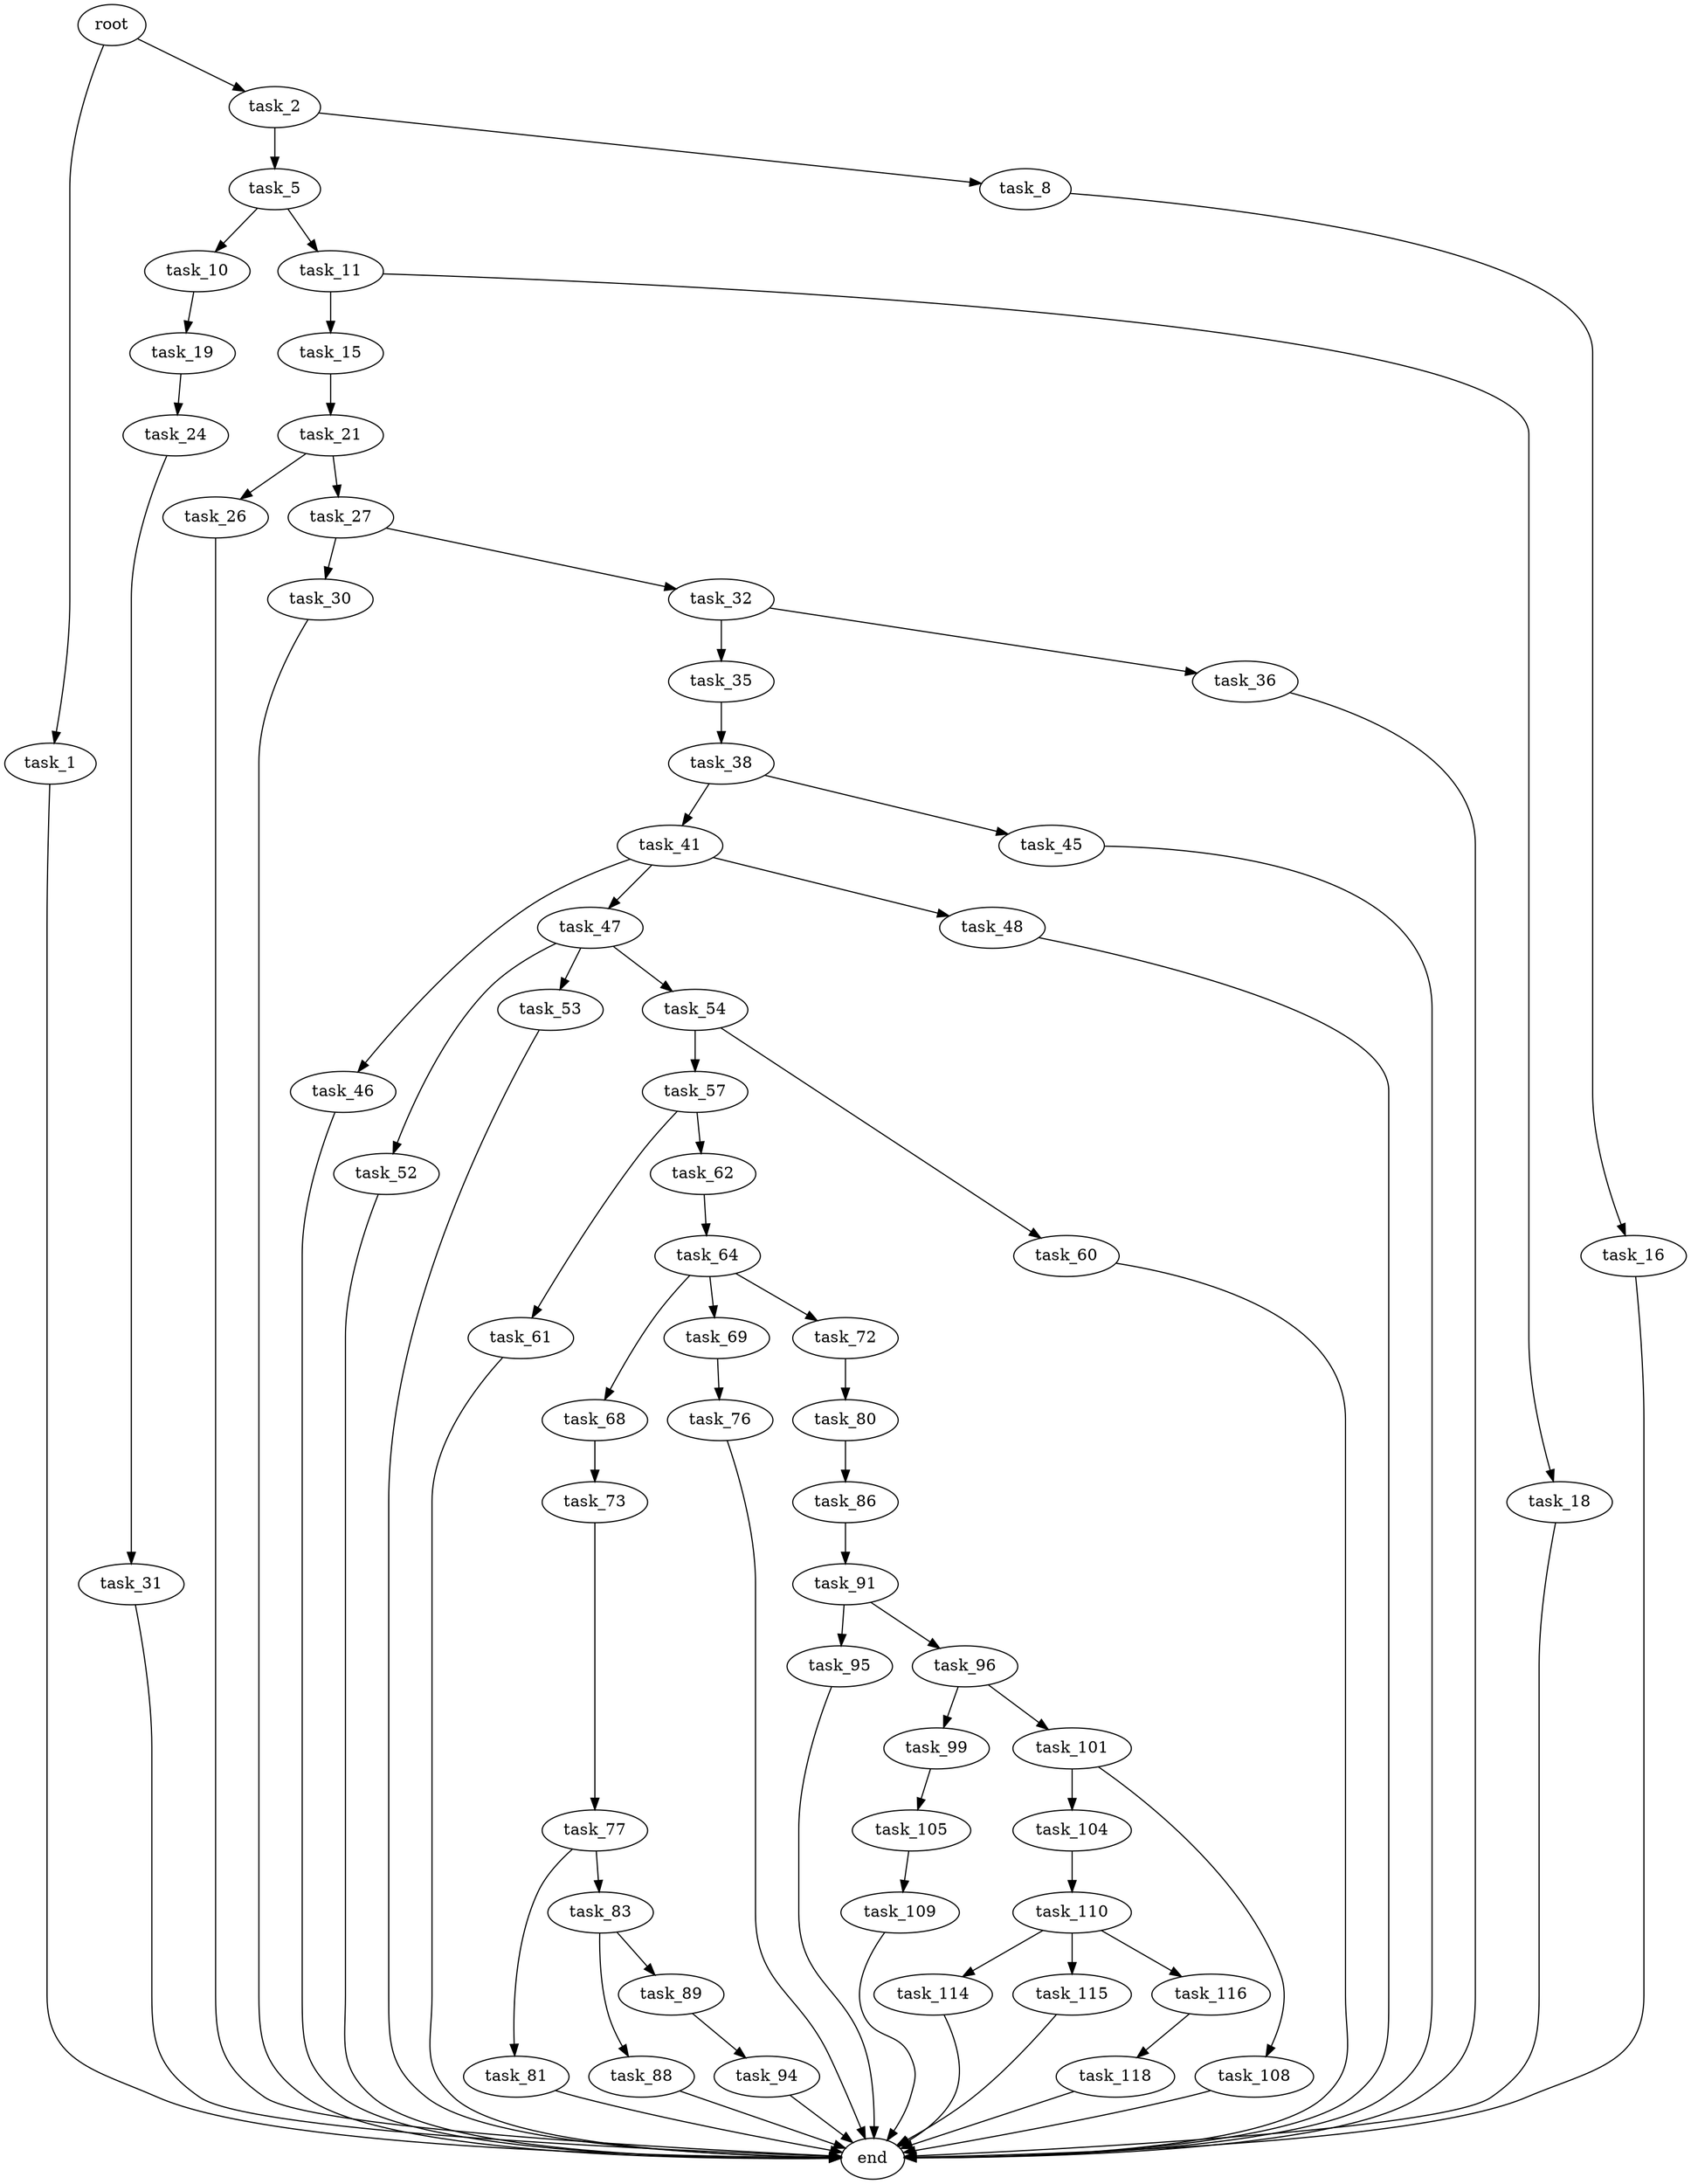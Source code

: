 digraph G {
  root [size="0.000000"];
  task_1 [size="68719476736.000000"];
  task_2 [size="908844329481.000000"];
  task_5 [size="44661718621.000000"];
  task_8 [size="8589934592.000000"];
  task_10 [size="782757789696.000000"];
  task_11 [size="9352909916.000000"];
  task_15 [size="1073741824000.000000"];
  task_16 [size="107376261098.000000"];
  task_18 [size="628594667744.000000"];
  task_19 [size="557588601395.000000"];
  task_21 [size="35464331493.000000"];
  task_24 [size="368293445632.000000"];
  task_26 [size="215770727685.000000"];
  task_27 [size="326900445120.000000"];
  task_30 [size="136867172177.000000"];
  task_31 [size="10154617321.000000"];
  task_32 [size="368293445632.000000"];
  task_35 [size="26531695190.000000"];
  task_36 [size="35290404017.000000"];
  task_38 [size="782757789696.000000"];
  task_41 [size="782757789696.000000"];
  task_45 [size="134217728000.000000"];
  task_46 [size="129185441036.000000"];
  task_47 [size="147711526119.000000"];
  task_48 [size="9551797777.000000"];
  task_52 [size="381540342271.000000"];
  task_53 [size="231928233984.000000"];
  task_54 [size="10034820577.000000"];
  task_57 [size="976482542878.000000"];
  task_60 [size="549755813888.000000"];
  task_61 [size="15953540605.000000"];
  task_62 [size="2294922761.000000"];
  task_64 [size="215799801859.000000"];
  task_68 [size="231928233984.000000"];
  task_69 [size="68719476736.000000"];
  task_72 [size="6679041024.000000"];
  task_73 [size="231928233984.000000"];
  task_76 [size="17621763812.000000"];
  task_77 [size="195001840973.000000"];
  task_80 [size="408289900485.000000"];
  task_81 [size="7528810450.000000"];
  task_83 [size="28991029248.000000"];
  task_86 [size="108640015953.000000"];
  task_88 [size="272215740682.000000"];
  task_89 [size="31425571606.000000"];
  task_91 [size="253118495080.000000"];
  task_94 [size="252137834969.000000"];
  task_95 [size="35558303665.000000"];
  task_96 [size="141719815271.000000"];
  task_99 [size="10003357336.000000"];
  task_101 [size="32129027071.000000"];
  task_104 [size="2721233256.000000"];
  task_105 [size="404531687465.000000"];
  task_108 [size="212059320402.000000"];
  task_109 [size="13041513489.000000"];
  task_110 [size="782757789696.000000"];
  task_114 [size="222725915072.000000"];
  task_115 [size="85339155364.000000"];
  task_116 [size="8589934592.000000"];
  task_118 [size="4689139251.000000"];
  end [size="0.000000"];

  root -> task_1 [size="1.000000"];
  root -> task_2 [size="1.000000"];
  task_1 -> end [size="1.000000"];
  task_2 -> task_5 [size="679477248.000000"];
  task_2 -> task_8 [size="679477248.000000"];
  task_5 -> task_10 [size="209715200.000000"];
  task_5 -> task_11 [size="209715200.000000"];
  task_8 -> task_16 [size="33554432.000000"];
  task_10 -> task_19 [size="679477248.000000"];
  task_11 -> task_15 [size="301989888.000000"];
  task_11 -> task_18 [size="301989888.000000"];
  task_15 -> task_21 [size="838860800.000000"];
  task_16 -> end [size="1.000000"];
  task_18 -> end [size="1.000000"];
  task_19 -> task_24 [size="536870912.000000"];
  task_21 -> task_26 [size="838860800.000000"];
  task_21 -> task_27 [size="838860800.000000"];
  task_24 -> task_31 [size="411041792.000000"];
  task_26 -> end [size="1.000000"];
  task_27 -> task_30 [size="536870912.000000"];
  task_27 -> task_32 [size="536870912.000000"];
  task_30 -> end [size="1.000000"];
  task_31 -> end [size="1.000000"];
  task_32 -> task_35 [size="411041792.000000"];
  task_32 -> task_36 [size="411041792.000000"];
  task_35 -> task_38 [size="679477248.000000"];
  task_36 -> end [size="1.000000"];
  task_38 -> task_41 [size="679477248.000000"];
  task_38 -> task_45 [size="679477248.000000"];
  task_41 -> task_46 [size="679477248.000000"];
  task_41 -> task_47 [size="679477248.000000"];
  task_41 -> task_48 [size="679477248.000000"];
  task_45 -> end [size="1.000000"];
  task_46 -> end [size="1.000000"];
  task_47 -> task_52 [size="301989888.000000"];
  task_47 -> task_53 [size="301989888.000000"];
  task_47 -> task_54 [size="301989888.000000"];
  task_48 -> end [size="1.000000"];
  task_52 -> end [size="1.000000"];
  task_53 -> end [size="1.000000"];
  task_54 -> task_57 [size="536870912.000000"];
  task_54 -> task_60 [size="536870912.000000"];
  task_57 -> task_61 [size="838860800.000000"];
  task_57 -> task_62 [size="838860800.000000"];
  task_60 -> end [size="1.000000"];
  task_61 -> end [size="1.000000"];
  task_62 -> task_64 [size="134217728.000000"];
  task_64 -> task_68 [size="209715200.000000"];
  task_64 -> task_69 [size="209715200.000000"];
  task_64 -> task_72 [size="209715200.000000"];
  task_68 -> task_73 [size="301989888.000000"];
  task_69 -> task_76 [size="134217728.000000"];
  task_72 -> task_80 [size="209715200.000000"];
  task_73 -> task_77 [size="301989888.000000"];
  task_76 -> end [size="1.000000"];
  task_77 -> task_81 [size="301989888.000000"];
  task_77 -> task_83 [size="301989888.000000"];
  task_80 -> task_86 [size="411041792.000000"];
  task_81 -> end [size="1.000000"];
  task_83 -> task_88 [size="75497472.000000"];
  task_83 -> task_89 [size="75497472.000000"];
  task_86 -> task_91 [size="75497472.000000"];
  task_88 -> end [size="1.000000"];
  task_89 -> task_94 [size="134217728.000000"];
  task_91 -> task_95 [size="209715200.000000"];
  task_91 -> task_96 [size="209715200.000000"];
  task_94 -> end [size="1.000000"];
  task_95 -> end [size="1.000000"];
  task_96 -> task_99 [size="134217728.000000"];
  task_96 -> task_101 [size="134217728.000000"];
  task_99 -> task_105 [size="209715200.000000"];
  task_101 -> task_104 [size="679477248.000000"];
  task_101 -> task_108 [size="679477248.000000"];
  task_104 -> task_110 [size="75497472.000000"];
  task_105 -> task_109 [size="536870912.000000"];
  task_108 -> end [size="1.000000"];
  task_109 -> end [size="1.000000"];
  task_110 -> task_114 [size="679477248.000000"];
  task_110 -> task_115 [size="679477248.000000"];
  task_110 -> task_116 [size="679477248.000000"];
  task_114 -> end [size="1.000000"];
  task_115 -> end [size="1.000000"];
  task_116 -> task_118 [size="33554432.000000"];
  task_118 -> end [size="1.000000"];
}
